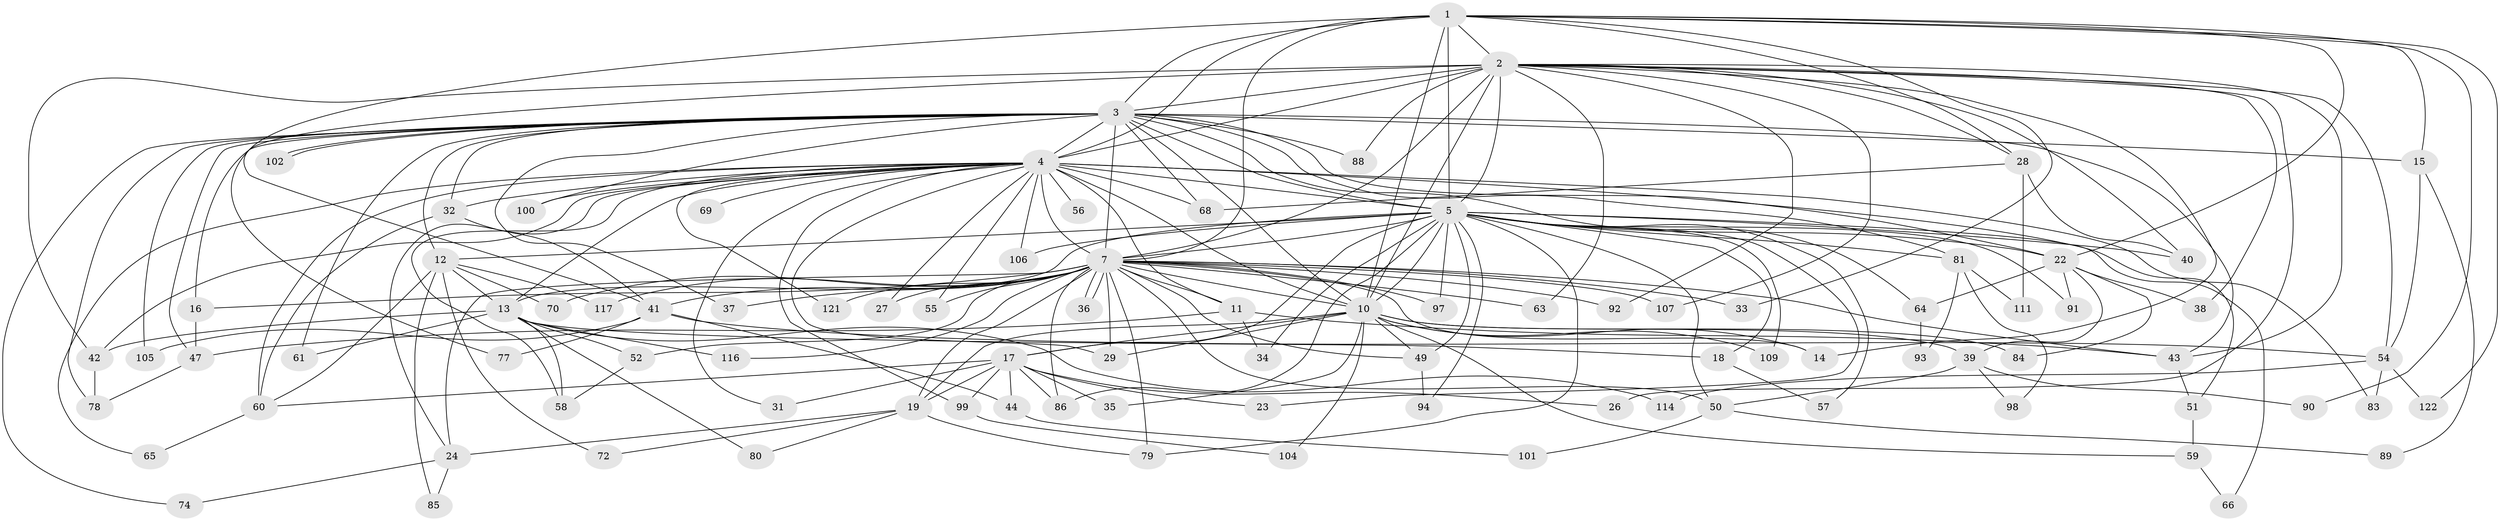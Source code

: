 // original degree distribution, {17: 0.008130081300813009, 23: 0.008130081300813009, 30: 0.008130081300813009, 19: 0.008130081300813009, 20: 0.016260162601626018, 22: 0.008130081300813009, 24: 0.008130081300813009, 21: 0.016260162601626018, 5: 0.04065040650406504, 9: 0.008130081300813009, 11: 0.016260162601626018, 3: 0.1951219512195122, 4: 0.04878048780487805, 7: 0.008130081300813009, 2: 0.5691056910569106, 8: 0.008130081300813009, 6: 0.024390243902439025}
// Generated by graph-tools (version 1.1) at 2025/41/03/06/25 10:41:32]
// undirected, 92 vertices, 211 edges
graph export_dot {
graph [start="1"]
  node [color=gray90,style=filled];
  1 [super="+119"];
  2 [super="+48"];
  3 [super="+21"];
  4 [super="+6"];
  5 [super="+9"];
  7 [super="+8"];
  10 [super="+46"];
  11 [super="+115"];
  12 [super="+112"];
  13 [super="+20"];
  14 [super="+120"];
  15;
  16;
  17 [super="+123"];
  18;
  19 [super="+30"];
  22 [super="+25"];
  23;
  24 [super="+45"];
  26;
  27;
  28 [super="+71"];
  29 [super="+62"];
  31;
  32;
  33;
  34;
  35;
  36;
  37;
  38;
  39;
  40;
  41 [super="+76"];
  42 [super="+53"];
  43 [super="+87"];
  44;
  47 [super="+113"];
  49 [super="+67"];
  50 [super="+73"];
  51;
  52;
  54 [super="+75"];
  55;
  56;
  57;
  58 [super="+82"];
  59;
  60 [super="+103"];
  61;
  63;
  64;
  65;
  66;
  68 [super="+118"];
  69;
  70;
  72;
  74;
  77;
  78 [super="+95"];
  79 [super="+96"];
  80;
  81 [super="+110"];
  83;
  84;
  85;
  86 [super="+108"];
  88;
  89;
  90;
  91;
  92;
  93;
  94;
  97;
  98;
  99;
  100;
  101;
  102;
  104;
  105;
  106;
  107;
  109;
  111;
  114;
  116;
  117;
  121;
  122;
  1 -- 2;
  1 -- 3;
  1 -- 4 [weight=2];
  1 -- 5 [weight=3];
  1 -- 7 [weight=2];
  1 -- 10;
  1 -- 15;
  1 -- 22;
  1 -- 28;
  1 -- 33;
  1 -- 41;
  1 -- 90;
  1 -- 122;
  2 -- 3 [weight=2];
  2 -- 4 [weight=2];
  2 -- 5 [weight=2];
  2 -- 7 [weight=2];
  2 -- 10;
  2 -- 14;
  2 -- 26;
  2 -- 28;
  2 -- 38;
  2 -- 40;
  2 -- 42;
  2 -- 43;
  2 -- 54;
  2 -- 63;
  2 -- 77;
  2 -- 88;
  2 -- 92;
  2 -- 107;
  3 -- 4 [weight=2];
  3 -- 5 [weight=3];
  3 -- 7 [weight=2];
  3 -- 10 [weight=2];
  3 -- 12 [weight=2];
  3 -- 15;
  3 -- 16;
  3 -- 32;
  3 -- 37;
  3 -- 43;
  3 -- 61;
  3 -- 64;
  3 -- 68;
  3 -- 74;
  3 -- 78;
  3 -- 88;
  3 -- 100;
  3 -- 102;
  3 -- 102;
  3 -- 105;
  3 -- 22;
  3 -- 81;
  3 -- 47;
  4 -- 5 [weight=4];
  4 -- 7 [weight=4];
  4 -- 10 [weight=2];
  4 -- 11;
  4 -- 29;
  4 -- 31;
  4 -- 32;
  4 -- 55;
  4 -- 58;
  4 -- 69 [weight=2];
  4 -- 99;
  4 -- 106;
  4 -- 65;
  4 -- 68;
  4 -- 13;
  4 -- 83;
  4 -- 24;
  4 -- 27;
  4 -- 100;
  4 -- 51;
  4 -- 56;
  4 -- 121;
  4 -- 60;
  4 -- 42;
  5 -- 7 [weight=4];
  5 -- 10 [weight=2];
  5 -- 17;
  5 -- 18;
  5 -- 22;
  5 -- 23;
  5 -- 66;
  5 -- 79;
  5 -- 91;
  5 -- 106;
  5 -- 13;
  5 -- 12;
  5 -- 81;
  5 -- 94;
  5 -- 97;
  5 -- 34;
  5 -- 40;
  5 -- 109;
  5 -- 49;
  5 -- 50;
  5 -- 57;
  5 -- 86;
  7 -- 10 [weight=2];
  7 -- 16;
  7 -- 19;
  7 -- 29;
  7 -- 33;
  7 -- 36;
  7 -- 36;
  7 -- 55;
  7 -- 63;
  7 -- 70;
  7 -- 97;
  7 -- 121;
  7 -- 11;
  7 -- 86;
  7 -- 27;
  7 -- 92;
  7 -- 37;
  7 -- 107;
  7 -- 52;
  7 -- 116;
  7 -- 117;
  7 -- 49;
  7 -- 43;
  7 -- 41;
  7 -- 14;
  7 -- 50;
  7 -- 24;
  7 -- 79;
  10 -- 14;
  10 -- 17;
  10 -- 19;
  10 -- 35;
  10 -- 39;
  10 -- 49;
  10 -- 59;
  10 -- 84;
  10 -- 104;
  10 -- 109;
  10 -- 29;
  11 -- 34;
  11 -- 47;
  11 -- 43;
  12 -- 13;
  12 -- 60;
  12 -- 70;
  12 -- 72;
  12 -- 85;
  12 -- 117;
  13 -- 18;
  13 -- 42;
  13 -- 52;
  13 -- 58;
  13 -- 61;
  13 -- 80;
  13 -- 114;
  13 -- 116;
  15 -- 54;
  15 -- 89;
  16 -- 47;
  17 -- 23;
  17 -- 26;
  17 -- 31;
  17 -- 35;
  17 -- 44;
  17 -- 86;
  17 -- 99;
  17 -- 19;
  17 -- 60;
  18 -- 57;
  19 -- 24;
  19 -- 72;
  19 -- 79;
  19 -- 80;
  22 -- 38;
  22 -- 39;
  22 -- 64;
  22 -- 84;
  22 -- 91;
  24 -- 74;
  24 -- 85;
  28 -- 68;
  28 -- 111;
  28 -- 40;
  32 -- 41;
  32 -- 60;
  39 -- 50;
  39 -- 90;
  39 -- 98;
  41 -- 44;
  41 -- 105;
  41 -- 77;
  41 -- 54;
  42 -- 78;
  43 -- 51;
  44 -- 101;
  47 -- 78;
  49 -- 94;
  50 -- 101;
  50 -- 89;
  51 -- 59;
  52 -- 58;
  54 -- 83;
  54 -- 114;
  54 -- 122;
  59 -- 66;
  60 -- 65;
  64 -- 93;
  81 -- 93;
  81 -- 98;
  81 -- 111;
  99 -- 104;
}
